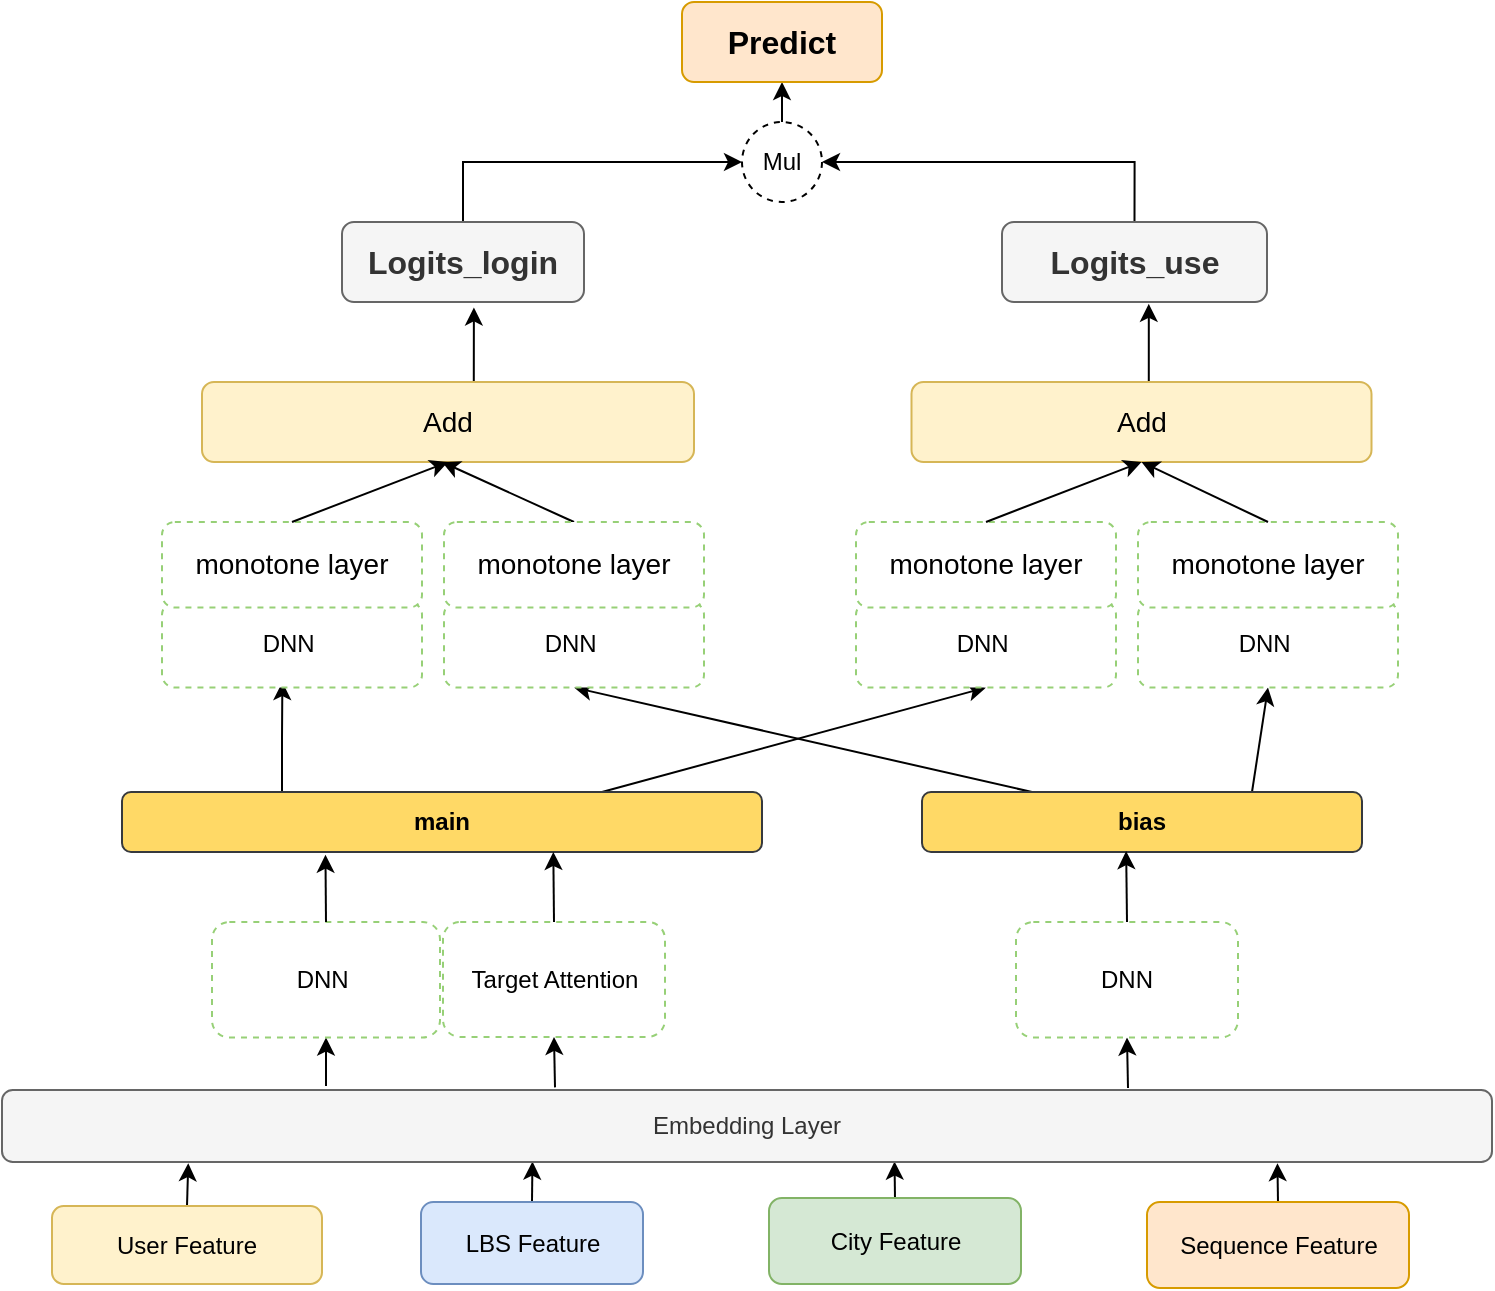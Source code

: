<mxfile version="21.4.0" type="github">
  <diagram name="第 1 页" id="d2n9Q1br7z3izl8uEKcL">
    <mxGraphModel dx="3450" dy="705" grid="1" gridSize="10" guides="1" tooltips="1" connect="1" arrows="1" fold="1" page="1" pageScale="1" pageWidth="2339" pageHeight="3300" math="0" shadow="0">
      <root>
        <mxCell id="0" />
        <mxCell id="1" parent="0" />
        <mxCell id="DaX6zx8CQuNBzBo2m0Z7-663" style="edgeStyle=none;rounded=0;orthogonalLoop=1;jettySize=auto;html=1;exitX=0.5;exitY=0;exitDx=0;exitDy=0;entryX=0.125;entryY=1.017;entryDx=0;entryDy=0;entryPerimeter=0;endArrow=classic;endFill=1;" edge="1" parent="1" source="DaX6zx8CQuNBzBo2m0Z7-664" target="DaX6zx8CQuNBzBo2m0Z7-674">
          <mxGeometry relative="1" as="geometry" />
        </mxCell>
        <mxCell id="DaX6zx8CQuNBzBo2m0Z7-664" value="User Feature" style="rounded=1;whiteSpace=wrap;html=1;fillColor=#fff2cc;strokeColor=#d6b656;" vertex="1" parent="1">
          <mxGeometry x="-1365" y="1482" width="135" height="39" as="geometry" />
        </mxCell>
        <mxCell id="DaX6zx8CQuNBzBo2m0Z7-665" style="edgeStyle=none;rounded=0;orthogonalLoop=1;jettySize=auto;html=1;exitX=0.5;exitY=0;exitDx=0;exitDy=0;entryX=0.356;entryY=0.994;entryDx=0;entryDy=0;entryPerimeter=0;endArrow=classic;endFill=1;" edge="1" parent="1" source="DaX6zx8CQuNBzBo2m0Z7-666" target="DaX6zx8CQuNBzBo2m0Z7-674">
          <mxGeometry relative="1" as="geometry" />
        </mxCell>
        <mxCell id="DaX6zx8CQuNBzBo2m0Z7-666" value="LBS Feature" style="rounded=1;whiteSpace=wrap;html=1;fillColor=#dae8fc;strokeColor=#6c8ebf;" vertex="1" parent="1">
          <mxGeometry x="-1180.5" y="1480" width="111" height="41" as="geometry" />
        </mxCell>
        <mxCell id="DaX6zx8CQuNBzBo2m0Z7-667" style="edgeStyle=none;rounded=0;orthogonalLoop=1;jettySize=auto;html=1;exitX=0.5;exitY=0;exitDx=0;exitDy=0;entryX=0.599;entryY=0.994;entryDx=0;entryDy=0;entryPerimeter=0;endArrow=classic;endFill=1;" edge="1" parent="1" source="DaX6zx8CQuNBzBo2m0Z7-668" target="DaX6zx8CQuNBzBo2m0Z7-674">
          <mxGeometry relative="1" as="geometry" />
        </mxCell>
        <mxCell id="DaX6zx8CQuNBzBo2m0Z7-668" value="City Feature" style="rounded=1;whiteSpace=wrap;html=1;fillColor=#d5e8d4;strokeColor=#82b366;" vertex="1" parent="1">
          <mxGeometry x="-1006.5" y="1478" width="126" height="43" as="geometry" />
        </mxCell>
        <mxCell id="DaX6zx8CQuNBzBo2m0Z7-669" style="edgeStyle=none;rounded=0;orthogonalLoop=1;jettySize=auto;html=1;exitX=0.5;exitY=0;exitDx=0;exitDy=0;entryX=0.856;entryY=1.017;entryDx=0;entryDy=0;entryPerimeter=0;endArrow=classic;endFill=1;" edge="1" parent="1" source="DaX6zx8CQuNBzBo2m0Z7-670" target="DaX6zx8CQuNBzBo2m0Z7-674">
          <mxGeometry relative="1" as="geometry" />
        </mxCell>
        <mxCell id="DaX6zx8CQuNBzBo2m0Z7-670" value="Sequence Feature" style="rounded=1;whiteSpace=wrap;html=1;fillColor=#ffe6cc;strokeColor=#d79b00;" vertex="1" parent="1">
          <mxGeometry x="-817.5" y="1480" width="131" height="43" as="geometry" />
        </mxCell>
        <mxCell id="DaX6zx8CQuNBzBo2m0Z7-671" style="edgeStyle=none;rounded=0;orthogonalLoop=1;jettySize=auto;html=1;entryX=0.5;entryY=1;entryDx=0;entryDy=0;endArrow=classic;endFill=1;" edge="1" parent="1" target="DaX6zx8CQuNBzBo2m0Z7-676">
          <mxGeometry relative="1" as="geometry">
            <mxPoint x="-1228" y="1422" as="sourcePoint" />
          </mxGeometry>
        </mxCell>
        <mxCell id="DaX6zx8CQuNBzBo2m0Z7-672" style="edgeStyle=none;rounded=0;orthogonalLoop=1;jettySize=auto;html=1;entryX=0.5;entryY=1;entryDx=0;entryDy=0;endArrow=classic;endFill=1;" edge="1" parent="1" target="DaX6zx8CQuNBzBo2m0Z7-693">
          <mxGeometry relative="1" as="geometry">
            <mxPoint x="-1113.5" y="1422.68" as="sourcePoint" />
          </mxGeometry>
        </mxCell>
        <mxCell id="DaX6zx8CQuNBzBo2m0Z7-673" style="edgeStyle=none;rounded=0;orthogonalLoop=1;jettySize=auto;html=1;entryX=0.5;entryY=1;entryDx=0;entryDy=0;endArrow=classic;endFill=1;" edge="1" parent="1" target="DaX6zx8CQuNBzBo2m0Z7-710">
          <mxGeometry relative="1" as="geometry">
            <mxPoint x="-827" y="1423" as="sourcePoint" />
          </mxGeometry>
        </mxCell>
        <mxCell id="DaX6zx8CQuNBzBo2m0Z7-674" value="Embedding Layer" style="rounded=1;whiteSpace=wrap;html=1;fillColor=#f5f5f5;fontColor=#333333;strokeColor=#666666;" vertex="1" parent="1">
          <mxGeometry x="-1390" y="1424" width="745" height="36" as="geometry" />
        </mxCell>
        <mxCell id="DaX6zx8CQuNBzBo2m0Z7-675" value="" style="group;labelBorderColor=default;" vertex="1" connectable="0" parent="1">
          <mxGeometry x="-1285" y="1340" width="114" height="57.77" as="geometry" />
        </mxCell>
        <mxCell id="DaX6zx8CQuNBzBo2m0Z7-676" value="DNN&amp;nbsp;" style="rounded=1;whiteSpace=wrap;html=1;dashed=1;strokeColor=#97D077;" vertex="1" parent="DaX6zx8CQuNBzBo2m0Z7-675">
          <mxGeometry width="114" height="57.77" as="geometry" />
        </mxCell>
        <mxCell id="DaX6zx8CQuNBzBo2m0Z7-692" value="" style="group" vertex="1" connectable="0" parent="1">
          <mxGeometry x="-1169.5" y="1340" width="111" height="57.45" as="geometry" />
        </mxCell>
        <mxCell id="DaX6zx8CQuNBzBo2m0Z7-693" value="Target Attention" style="rounded=1;whiteSpace=wrap;html=1;dashed=1;strokeColor=#97D077;" vertex="1" parent="DaX6zx8CQuNBzBo2m0Z7-692">
          <mxGeometry width="111" height="57.45" as="geometry" />
        </mxCell>
        <mxCell id="DaX6zx8CQuNBzBo2m0Z7-709" value="" style="group" vertex="1" connectable="0" parent="1">
          <mxGeometry x="-883" y="1340" width="111" height="57.77" as="geometry" />
        </mxCell>
        <mxCell id="DaX6zx8CQuNBzBo2m0Z7-710" value="DNN" style="rounded=1;whiteSpace=wrap;html=1;dashed=1;strokeColor=#97D077;" vertex="1" parent="DaX6zx8CQuNBzBo2m0Z7-709">
          <mxGeometry width="111" height="57.77" as="geometry" />
        </mxCell>
        <mxCell id="DaX6zx8CQuNBzBo2m0Z7-903" style="edgeStyle=orthogonalEdgeStyle;rounded=0;orthogonalLoop=1;jettySize=auto;html=1;exitX=0.5;exitY=0;exitDx=0;exitDy=0;entryX=0.545;entryY=1.068;entryDx=0;entryDy=0;entryPerimeter=0;" edge="1" parent="1" source="DaX6zx8CQuNBzBo2m0Z7-767" target="DaX6zx8CQuNBzBo2m0Z7-901">
          <mxGeometry relative="1" as="geometry" />
        </mxCell>
        <mxCell id="DaX6zx8CQuNBzBo2m0Z7-767" value="&lt;font style=&quot;font-size: 14px;&quot;&gt;Add&lt;/font&gt;" style="rounded=1;whiteSpace=wrap;html=1;fillColor=#fff2cc;strokeColor=#d6b656;" vertex="1" parent="1">
          <mxGeometry x="-1290" y="1070" width="246" height="40" as="geometry" />
        </mxCell>
        <mxCell id="DaX6zx8CQuNBzBo2m0Z7-904" style="edgeStyle=orthogonalEdgeStyle;rounded=0;orthogonalLoop=1;jettySize=auto;html=1;exitX=0.5;exitY=0;exitDx=0;exitDy=0;entryX=0.554;entryY=1.023;entryDx=0;entryDy=0;entryPerimeter=0;" edge="1" parent="1" source="DaX6zx8CQuNBzBo2m0Z7-769" target="DaX6zx8CQuNBzBo2m0Z7-902">
          <mxGeometry relative="1" as="geometry" />
        </mxCell>
        <mxCell id="DaX6zx8CQuNBzBo2m0Z7-769" value="&lt;font style=&quot;font-size: 14px;&quot;&gt;Add&lt;/font&gt;" style="rounded=1;whiteSpace=wrap;html=1;fillColor=#fff2cc;strokeColor=#d6b656;" vertex="1" parent="1">
          <mxGeometry x="-935.25" y="1070" width="230" height="40" as="geometry" />
        </mxCell>
        <mxCell id="DaX6zx8CQuNBzBo2m0Z7-880" style="edgeStyle=orthogonalEdgeStyle;rounded=0;orthogonalLoop=1;jettySize=auto;html=1;exitX=0.25;exitY=0;exitDx=0;exitDy=0;" edge="1" parent="1" source="DaX6zx8CQuNBzBo2m0Z7-808">
          <mxGeometry relative="1" as="geometry">
            <mxPoint x="-1249.818" y="1220.0" as="targetPoint" />
          </mxGeometry>
        </mxCell>
        <mxCell id="DaX6zx8CQuNBzBo2m0Z7-883" style="rounded=0;orthogonalLoop=1;jettySize=auto;html=1;exitX=0.75;exitY=0;exitDx=0;exitDy=0;entryX=0.5;entryY=1;entryDx=0;entryDy=0;" edge="1" parent="1" source="DaX6zx8CQuNBzBo2m0Z7-808" target="DaX6zx8CQuNBzBo2m0Z7-875">
          <mxGeometry relative="1" as="geometry" />
        </mxCell>
        <mxCell id="DaX6zx8CQuNBzBo2m0Z7-808" value="&lt;b&gt;main&lt;/b&gt;" style="rounded=1;whiteSpace=wrap;html=1;fillColor=#FFD966;strokeColor=#36393d;" vertex="1" parent="1">
          <mxGeometry x="-1330" y="1275" width="320" height="30" as="geometry" />
        </mxCell>
        <mxCell id="DaX6zx8CQuNBzBo2m0Z7-881" style="rounded=0;orthogonalLoop=1;jettySize=auto;html=1;exitX=0.25;exitY=0;exitDx=0;exitDy=0;entryX=0.5;entryY=1;entryDx=0;entryDy=0;" edge="1" parent="1" source="DaX6zx8CQuNBzBo2m0Z7-814" target="DaX6zx8CQuNBzBo2m0Z7-873">
          <mxGeometry relative="1" as="geometry" />
        </mxCell>
        <mxCell id="DaX6zx8CQuNBzBo2m0Z7-884" style="rounded=0;orthogonalLoop=1;jettySize=auto;html=1;exitX=0.75;exitY=0;exitDx=0;exitDy=0;entryX=0.5;entryY=1;entryDx=0;entryDy=0;" edge="1" parent="1" source="DaX6zx8CQuNBzBo2m0Z7-814" target="DaX6zx8CQuNBzBo2m0Z7-877">
          <mxGeometry relative="1" as="geometry" />
        </mxCell>
        <mxCell id="DaX6zx8CQuNBzBo2m0Z7-814" value="&lt;b&gt;bias&lt;/b&gt;" style="rounded=1;whiteSpace=wrap;html=1;fillColor=#FFD966;strokeColor=#36393d;" vertex="1" parent="1">
          <mxGeometry x="-930" y="1275" width="220" height="30" as="geometry" />
        </mxCell>
        <mxCell id="DaX6zx8CQuNBzBo2m0Z7-817" style="edgeStyle=none;rounded=0;orthogonalLoop=1;jettySize=auto;html=1;exitX=0.5;exitY=0;exitDx=0;exitDy=0;endArrow=classic;endFill=1;" edge="1" parent="1">
          <mxGeometry relative="1" as="geometry">
            <mxPoint x="-1132" y="1423.68" as="sourcePoint" />
            <mxPoint x="-1132" y="1423.68" as="targetPoint" />
          </mxGeometry>
        </mxCell>
        <mxCell id="DaX6zx8CQuNBzBo2m0Z7-818" style="edgeStyle=none;rounded=0;orthogonalLoop=1;jettySize=auto;html=1;exitX=0.5;exitY=0;exitDx=0;exitDy=0;endArrow=classic;endFill=1;entryX=0.464;entryY=0.985;entryDx=0;entryDy=0;entryPerimeter=0;" edge="1" parent="1" source="DaX6zx8CQuNBzBo2m0Z7-710" target="DaX6zx8CQuNBzBo2m0Z7-814">
          <mxGeometry relative="1" as="geometry">
            <mxPoint x="-823.5" y="1305" as="targetPoint" />
          </mxGeometry>
        </mxCell>
        <mxCell id="DaX6zx8CQuNBzBo2m0Z7-819" style="edgeStyle=none;rounded=0;orthogonalLoop=1;jettySize=auto;html=1;exitX=0.5;exitY=0;exitDx=0;exitDy=0;endArrow=classic;endFill=1;" edge="1" parent="1" source="DaX6zx8CQuNBzBo2m0Z7-693">
          <mxGeometry relative="1" as="geometry">
            <mxPoint x="-1114.342" y="1304.996" as="targetPoint" />
          </mxGeometry>
        </mxCell>
        <mxCell id="DaX6zx8CQuNBzBo2m0Z7-820" style="edgeStyle=none;rounded=0;orthogonalLoop=1;jettySize=auto;html=1;exitX=0.5;exitY=0;exitDx=0;exitDy=0;endArrow=classic;endFill=1;" edge="1" parent="1" source="DaX6zx8CQuNBzBo2m0Z7-676">
          <mxGeometry relative="1" as="geometry">
            <mxPoint x="-1228.263" y="1306.368" as="targetPoint" />
          </mxGeometry>
        </mxCell>
        <mxCell id="DaX6zx8CQuNBzBo2m0Z7-868" value="" style="group;labelBorderColor=default;" vertex="1" connectable="0" parent="1">
          <mxGeometry x="-1310" y="1180" width="130" height="42.77" as="geometry" />
        </mxCell>
        <mxCell id="DaX6zx8CQuNBzBo2m0Z7-869" value="DNN&amp;nbsp;" style="rounded=1;whiteSpace=wrap;html=1;dashed=1;strokeColor=#97D077;" vertex="1" parent="DaX6zx8CQuNBzBo2m0Z7-868">
          <mxGeometry width="130" height="42.77" as="geometry" />
        </mxCell>
        <mxCell id="DaX6zx8CQuNBzBo2m0Z7-872" value="" style="group;labelBorderColor=default;" vertex="1" connectable="0" parent="1">
          <mxGeometry x="-1169" y="1180" width="130" height="42.77" as="geometry" />
        </mxCell>
        <mxCell id="DaX6zx8CQuNBzBo2m0Z7-873" value="DNN&amp;nbsp;" style="rounded=1;whiteSpace=wrap;html=1;dashed=1;strokeColor=#97D077;" vertex="1" parent="DaX6zx8CQuNBzBo2m0Z7-872">
          <mxGeometry width="130" height="42.77" as="geometry" />
        </mxCell>
        <mxCell id="DaX6zx8CQuNBzBo2m0Z7-874" value="" style="group;labelBorderColor=default;" vertex="1" connectable="0" parent="1">
          <mxGeometry x="-963" y="1180" width="130" height="42.77" as="geometry" />
        </mxCell>
        <mxCell id="DaX6zx8CQuNBzBo2m0Z7-875" value="DNN&amp;nbsp;" style="rounded=1;whiteSpace=wrap;html=1;dashed=1;strokeColor=#97D077;" vertex="1" parent="DaX6zx8CQuNBzBo2m0Z7-874">
          <mxGeometry width="130" height="42.77" as="geometry" />
        </mxCell>
        <mxCell id="DaX6zx8CQuNBzBo2m0Z7-876" value="" style="group;labelBorderColor=default;" vertex="1" connectable="0" parent="1">
          <mxGeometry x="-822" y="1180" width="130" height="42.77" as="geometry" />
        </mxCell>
        <mxCell id="DaX6zx8CQuNBzBo2m0Z7-877" value="DNN&amp;nbsp;" style="rounded=1;whiteSpace=wrap;html=1;dashed=1;strokeColor=#97D077;" vertex="1" parent="DaX6zx8CQuNBzBo2m0Z7-876">
          <mxGeometry width="130" height="42.77" as="geometry" />
        </mxCell>
        <mxCell id="DaX6zx8CQuNBzBo2m0Z7-888" value="" style="group;labelBorderColor=default;" vertex="1" connectable="0" parent="1">
          <mxGeometry x="-1310" y="1140" width="130" height="42.77" as="geometry" />
        </mxCell>
        <mxCell id="DaX6zx8CQuNBzBo2m0Z7-889" value="&lt;pre style=&quot;background-color: rgb(255, 255, 255);&quot;&gt;&lt;font style=&quot;font-size: 14px;&quot; face=&quot;Helvetica&quot;&gt;monotone layer&lt;/font&gt;&lt;/pre&gt;" style="rounded=1;whiteSpace=wrap;html=1;dashed=1;strokeColor=#97D077;" vertex="1" parent="DaX6zx8CQuNBzBo2m0Z7-888">
          <mxGeometry width="130" height="42.77" as="geometry" />
        </mxCell>
        <mxCell id="DaX6zx8CQuNBzBo2m0Z7-890" value="" style="group;labelBorderColor=default;" vertex="1" connectable="0" parent="1">
          <mxGeometry x="-1169" y="1140" width="130" height="42.77" as="geometry" />
        </mxCell>
        <mxCell id="DaX6zx8CQuNBzBo2m0Z7-897" style="rounded=0;orthogonalLoop=1;jettySize=auto;html=1;exitX=0.5;exitY=0;exitDx=0;exitDy=0;" edge="1" parent="DaX6zx8CQuNBzBo2m0Z7-890" source="DaX6zx8CQuNBzBo2m0Z7-891">
          <mxGeometry relative="1" as="geometry">
            <mxPoint x="-1" y="-30" as="targetPoint" />
          </mxGeometry>
        </mxCell>
        <mxCell id="DaX6zx8CQuNBzBo2m0Z7-891" value="&lt;pre style=&quot;border-color: var(--border-color); background-color: rgb(255, 255, 255);&quot;&gt;&lt;font style=&quot;border-color: var(--border-color); font-size: 14px;&quot; face=&quot;Helvetica&quot;&gt;monotone layer&lt;/font&gt;&lt;/pre&gt;" style="rounded=1;whiteSpace=wrap;html=1;dashed=1;strokeColor=#97D077;" vertex="1" parent="DaX6zx8CQuNBzBo2m0Z7-890">
          <mxGeometry width="130" height="42.77" as="geometry" />
        </mxCell>
        <mxCell id="DaX6zx8CQuNBzBo2m0Z7-892" value="" style="group;labelBorderColor=default;" vertex="1" connectable="0" parent="1">
          <mxGeometry x="-963" y="1140" width="130" height="42.77" as="geometry" />
        </mxCell>
        <mxCell id="DaX6zx8CQuNBzBo2m0Z7-893" value="&lt;pre style=&quot;border-color: var(--border-color); background-color: rgb(255, 255, 255);&quot;&gt;&lt;font style=&quot;border-color: var(--border-color); font-size: 14px;&quot; face=&quot;Helvetica&quot;&gt;monotone layer&lt;/font&gt;&lt;/pre&gt;" style="rounded=1;whiteSpace=wrap;html=1;dashed=1;strokeColor=#97D077;" vertex="1" parent="DaX6zx8CQuNBzBo2m0Z7-892">
          <mxGeometry width="130" height="42.77" as="geometry" />
        </mxCell>
        <mxCell id="DaX6zx8CQuNBzBo2m0Z7-894" value="" style="group;labelBorderColor=default;" vertex="1" connectable="0" parent="1">
          <mxGeometry x="-822" y="1140" width="130" height="42.77" as="geometry" />
        </mxCell>
        <mxCell id="DaX6zx8CQuNBzBo2m0Z7-895" value="&lt;pre style=&quot;border-color: var(--border-color); background-color: rgb(255, 255, 255);&quot;&gt;&lt;font style=&quot;border-color: var(--border-color); font-size: 14px;&quot; face=&quot;Helvetica&quot;&gt;monotone layer&lt;/font&gt;&lt;/pre&gt;" style="rounded=1;whiteSpace=wrap;html=1;dashed=1;strokeColor=#97D077;" vertex="1" parent="DaX6zx8CQuNBzBo2m0Z7-894">
          <mxGeometry width="130" height="42.77" as="geometry" />
        </mxCell>
        <mxCell id="DaX6zx8CQuNBzBo2m0Z7-896" style="rounded=0;orthogonalLoop=1;jettySize=auto;html=1;exitX=0.5;exitY=0;exitDx=0;exitDy=0;entryX=0.5;entryY=1;entryDx=0;entryDy=0;" edge="1" parent="1" source="DaX6zx8CQuNBzBo2m0Z7-889" target="DaX6zx8CQuNBzBo2m0Z7-767">
          <mxGeometry relative="1" as="geometry" />
        </mxCell>
        <mxCell id="DaX6zx8CQuNBzBo2m0Z7-898" style="rounded=0;orthogonalLoop=1;jettySize=auto;html=1;exitX=0.5;exitY=0;exitDx=0;exitDy=0;entryX=0.5;entryY=1;entryDx=0;entryDy=0;" edge="1" parent="1" source="DaX6zx8CQuNBzBo2m0Z7-893" target="DaX6zx8CQuNBzBo2m0Z7-769">
          <mxGeometry relative="1" as="geometry" />
        </mxCell>
        <mxCell id="DaX6zx8CQuNBzBo2m0Z7-899" style="rounded=0;orthogonalLoop=1;jettySize=auto;html=1;exitX=0.5;exitY=0;exitDx=0;exitDy=0;entryX=0.5;entryY=1;entryDx=0;entryDy=0;" edge="1" parent="1" source="DaX6zx8CQuNBzBo2m0Z7-895" target="DaX6zx8CQuNBzBo2m0Z7-769">
          <mxGeometry relative="1" as="geometry" />
        </mxCell>
        <mxCell id="DaX6zx8CQuNBzBo2m0Z7-908" style="edgeStyle=orthogonalEdgeStyle;rounded=0;orthogonalLoop=1;jettySize=auto;html=1;exitX=0.5;exitY=0;exitDx=0;exitDy=0;entryX=0;entryY=0.5;entryDx=0;entryDy=0;" edge="1" parent="1" source="DaX6zx8CQuNBzBo2m0Z7-901" target="DaX6zx8CQuNBzBo2m0Z7-905">
          <mxGeometry relative="1" as="geometry" />
        </mxCell>
        <mxCell id="DaX6zx8CQuNBzBo2m0Z7-901" value="&lt;b&gt;&lt;font style=&quot;font-size: 16px;&quot;&gt;Logits_login&lt;/font&gt;&lt;/b&gt;" style="rounded=1;whiteSpace=wrap;html=1;fillColor=#f5f5f5;strokeColor=#666666;fontColor=#333333;" vertex="1" parent="1">
          <mxGeometry x="-1220" y="990" width="121" height="40" as="geometry" />
        </mxCell>
        <mxCell id="DaX6zx8CQuNBzBo2m0Z7-907" style="edgeStyle=orthogonalEdgeStyle;rounded=0;orthogonalLoop=1;jettySize=auto;html=1;exitX=0.5;exitY=0;exitDx=0;exitDy=0;entryX=1;entryY=0.5;entryDx=0;entryDy=0;" edge="1" parent="1" source="DaX6zx8CQuNBzBo2m0Z7-902" target="DaX6zx8CQuNBzBo2m0Z7-905">
          <mxGeometry relative="1" as="geometry" />
        </mxCell>
        <mxCell id="DaX6zx8CQuNBzBo2m0Z7-902" value="&lt;b&gt;&lt;font style=&quot;font-size: 16px;&quot;&gt;Logits_use&lt;/font&gt;&lt;/b&gt;" style="rounded=1;whiteSpace=wrap;html=1;fillColor=#f5f5f5;strokeColor=#666666;fontColor=#333333;" vertex="1" parent="1">
          <mxGeometry x="-890" y="990" width="132.5" height="40" as="geometry" />
        </mxCell>
        <mxCell id="DaX6zx8CQuNBzBo2m0Z7-910" style="edgeStyle=orthogonalEdgeStyle;rounded=0;orthogonalLoop=1;jettySize=auto;html=1;exitX=0.5;exitY=0;exitDx=0;exitDy=0;entryX=0.5;entryY=1;entryDx=0;entryDy=0;" edge="1" parent="1" source="DaX6zx8CQuNBzBo2m0Z7-905" target="DaX6zx8CQuNBzBo2m0Z7-909">
          <mxGeometry relative="1" as="geometry" />
        </mxCell>
        <mxCell id="DaX6zx8CQuNBzBo2m0Z7-905" value="Mul" style="ellipse;whiteSpace=wrap;html=1;aspect=fixed;dashed=1;" vertex="1" parent="1">
          <mxGeometry x="-1020" y="940" width="40" height="40" as="geometry" />
        </mxCell>
        <mxCell id="DaX6zx8CQuNBzBo2m0Z7-909" value="&lt;b&gt;&lt;font style=&quot;font-size: 16px;&quot;&gt;Predict&lt;/font&gt;&lt;/b&gt;" style="rounded=1;whiteSpace=wrap;html=1;fillColor=#ffe6cc;strokeColor=#d79b00;" vertex="1" parent="1">
          <mxGeometry x="-1050" y="880" width="100" height="40" as="geometry" />
        </mxCell>
      </root>
    </mxGraphModel>
  </diagram>
</mxfile>
